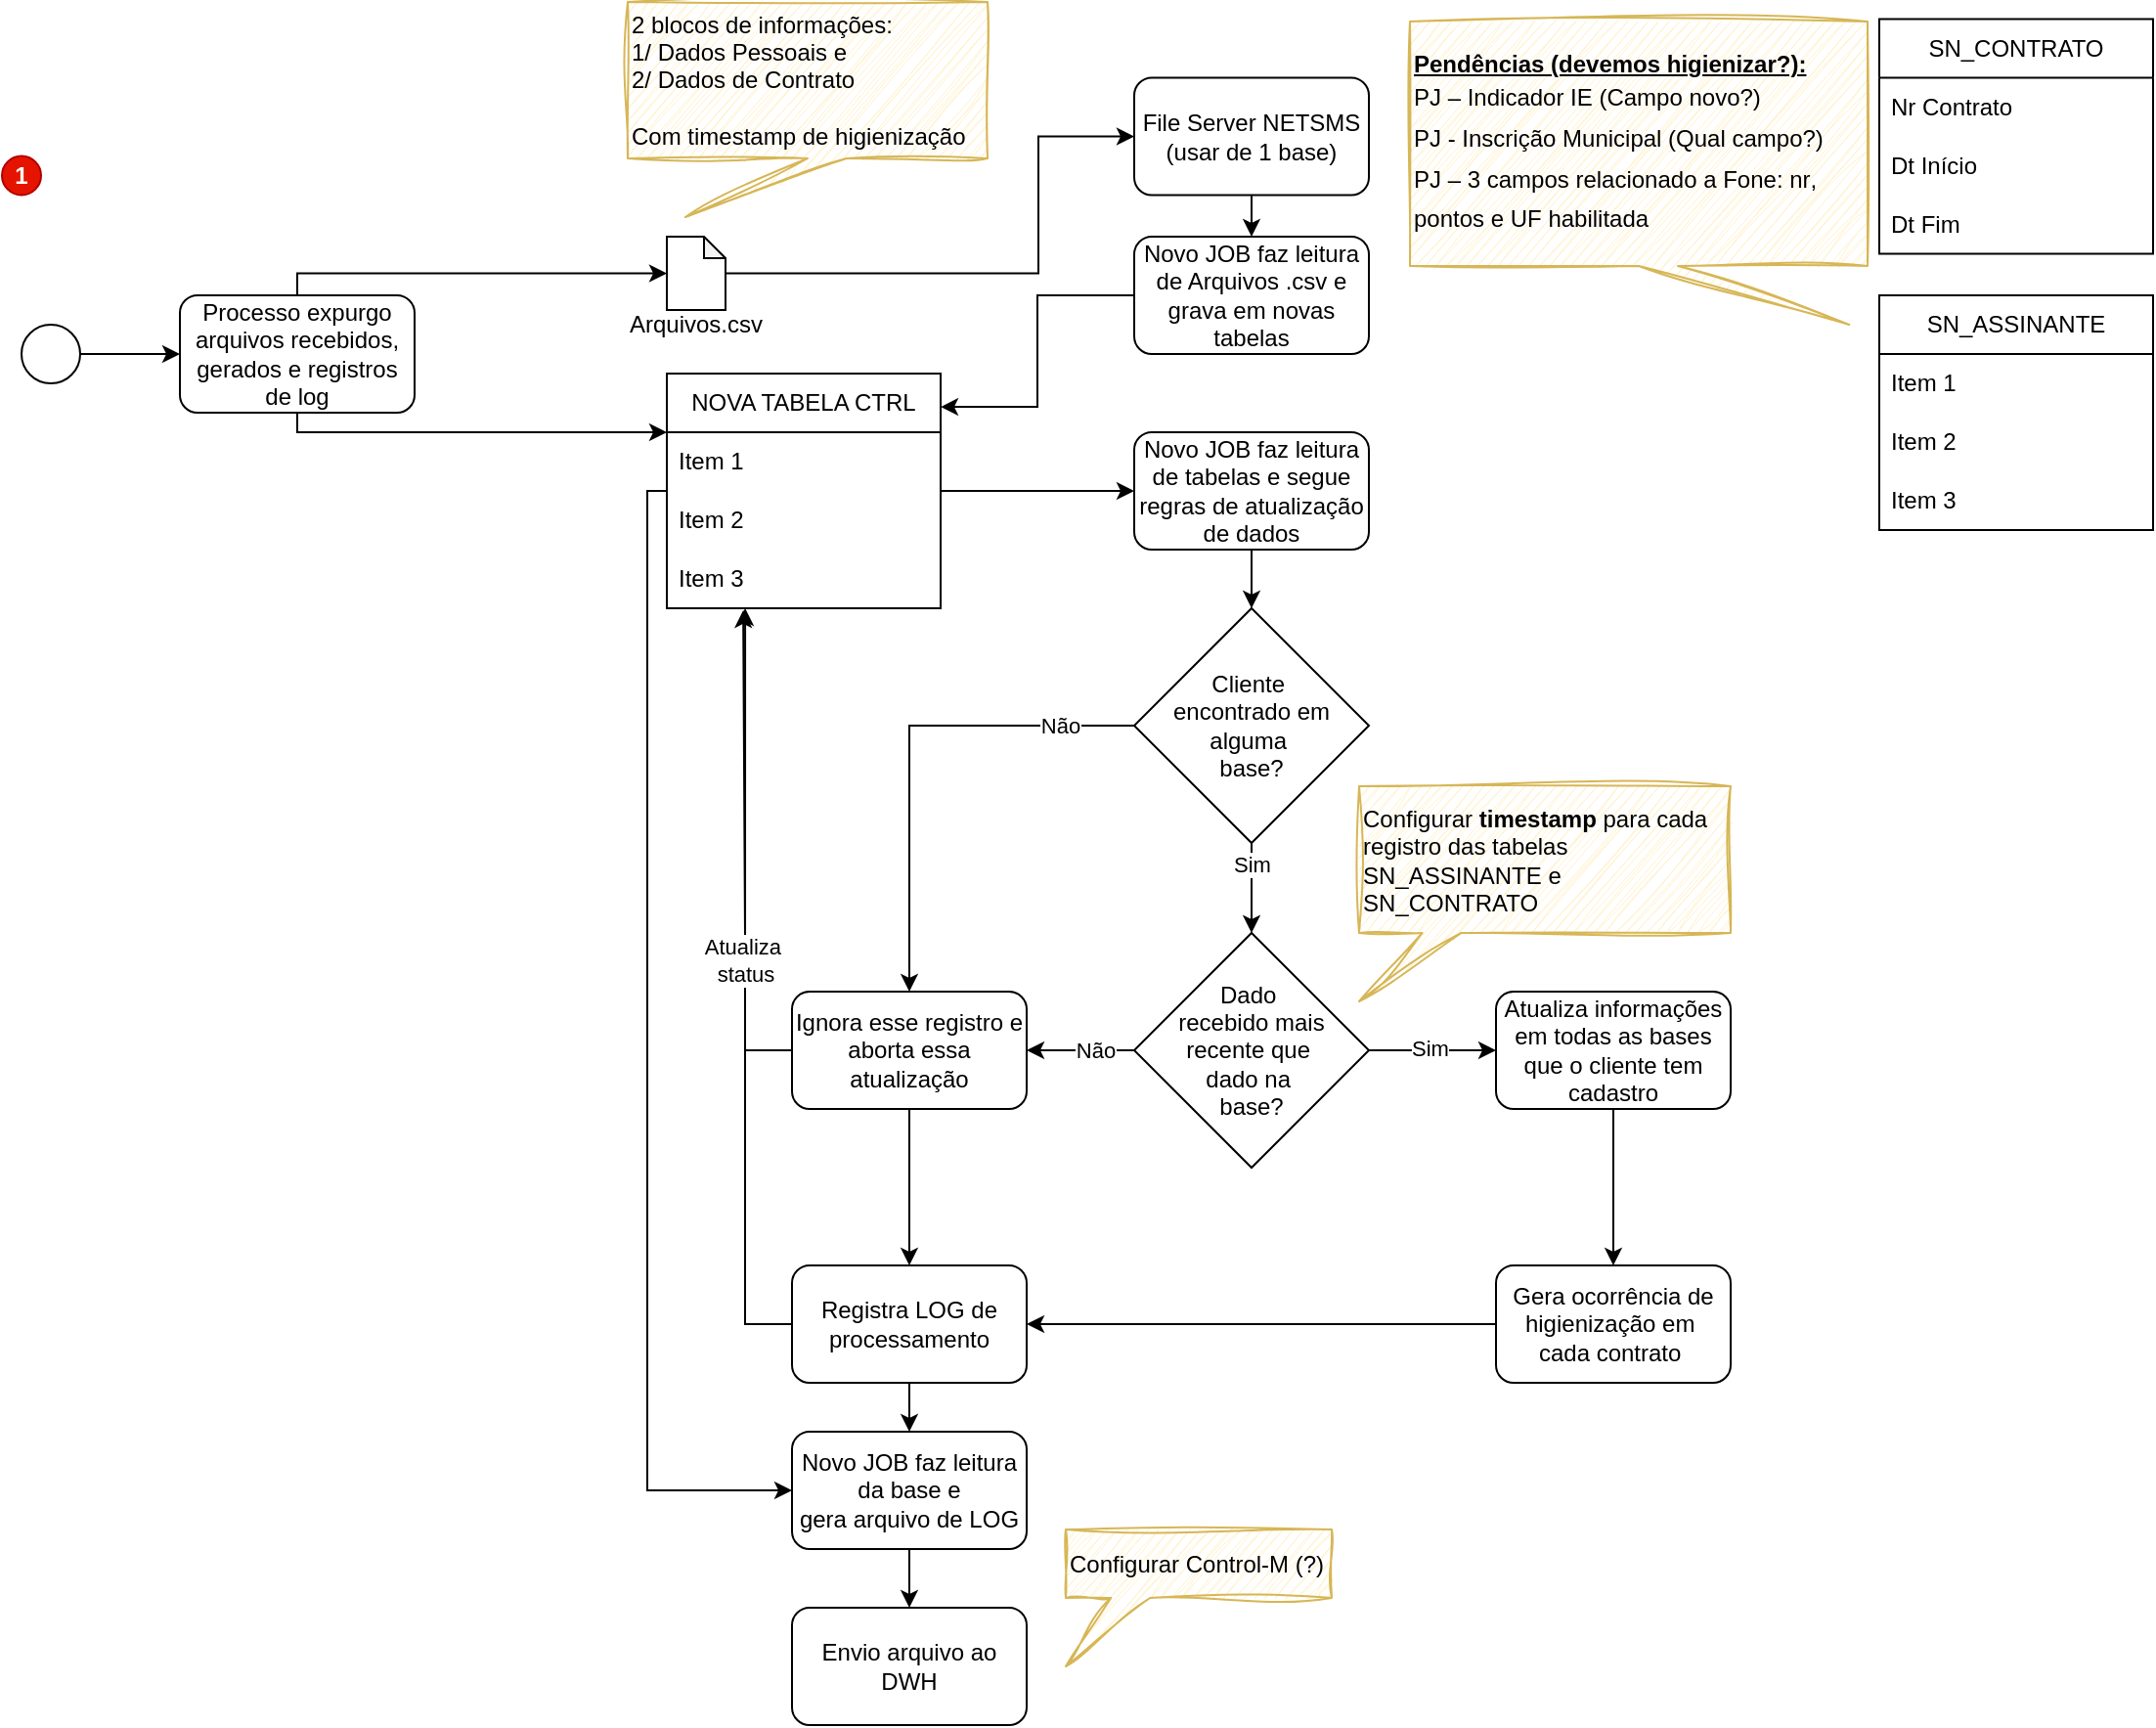 <mxfile version="27.1.0">
  <diagram name="Página-1" id="6yozvtKGy3pQHy2bCVgM">
    <mxGraphModel dx="1773" dy="1732" grid="1" gridSize="10" guides="1" tooltips="1" connect="1" arrows="1" fold="1" page="1" pageScale="1" pageWidth="827" pageHeight="1169" math="0" shadow="0">
      <root>
        <mxCell id="0" />
        <mxCell id="1" parent="0" />
        <mxCell id="-Sn7pAnPdggRUPFbjs_K-75" style="edgeStyle=orthogonalEdgeStyle;rounded=0;orthogonalLoop=1;jettySize=auto;html=1;entryX=0.279;entryY=1.033;entryDx=0;entryDy=0;entryPerimeter=0;" edge="1" parent="1" source="-Sn7pAnPdggRUPFbjs_K-30" target="-Sn7pAnPdggRUPFbjs_K-66">
          <mxGeometry relative="1" as="geometry">
            <mxPoint x="69" y="-840" as="targetPoint" />
            <Array as="points">
              <mxPoint x="70" y="-484" />
              <mxPoint x="70" y="-682" />
            </Array>
          </mxGeometry>
        </mxCell>
        <mxCell id="-Sn7pAnPdggRUPFbjs_K-73" style="edgeStyle=orthogonalEdgeStyle;rounded=0;orthogonalLoop=1;jettySize=auto;html=1;entryX=0.286;entryY=1;entryDx=0;entryDy=0;entryPerimeter=0;" edge="1" parent="1" source="-Sn7pAnPdggRUPFbjs_K-27" target="-Sn7pAnPdggRUPFbjs_K-66">
          <mxGeometry relative="1" as="geometry">
            <mxPoint x="120" y="-810" as="targetPoint" />
            <Array as="points">
              <mxPoint x="70" y="-624" />
            </Array>
          </mxGeometry>
        </mxCell>
        <mxCell id="-Sn7pAnPdggRUPFbjs_K-74" value="Atualiza&amp;nbsp;&lt;div&gt;status&lt;/div&gt;" style="edgeLabel;html=1;align=center;verticalAlign=middle;resizable=0;points=[];" vertex="1" connectable="0" parent="-Sn7pAnPdggRUPFbjs_K-73">
          <mxGeometry x="-0.016" y="-1" relative="1" as="geometry">
            <mxPoint x="-1" y="53" as="offset" />
          </mxGeometry>
        </mxCell>
        <mxCell id="-Sn7pAnPdggRUPFbjs_K-1" value="Novo JOB faz leitura de Arquivos .csv e grava em novas tabelas" style="rounded=1;whiteSpace=wrap;html=1;" vertex="1" parent="1">
          <mxGeometry x="269" y="-1040" width="120" height="60" as="geometry" />
        </mxCell>
        <mxCell id="-Sn7pAnPdggRUPFbjs_K-12" style="edgeStyle=orthogonalEdgeStyle;rounded=0;orthogonalLoop=1;jettySize=auto;html=1;entryX=0.5;entryY=0;entryDx=0;entryDy=0;" edge="1" parent="1" source="-Sn7pAnPdggRUPFbjs_K-3" target="-Sn7pAnPdggRUPFbjs_K-1">
          <mxGeometry relative="1" as="geometry" />
        </mxCell>
        <mxCell id="-Sn7pAnPdggRUPFbjs_K-3" value="File Server NETSMS (usar de 1 base)" style="rounded=1;whiteSpace=wrap;html=1;" vertex="1" parent="1">
          <mxGeometry x="269" y="-1121.25" width="120" height="60" as="geometry" />
        </mxCell>
        <mxCell id="-Sn7pAnPdggRUPFbjs_K-5" style="edgeStyle=orthogonalEdgeStyle;rounded=0;orthogonalLoop=1;jettySize=auto;html=1;entryX=0;entryY=0.5;entryDx=0;entryDy=0;" edge="1" parent="1" source="-Sn7pAnPdggRUPFbjs_K-4" target="-Sn7pAnPdggRUPFbjs_K-3">
          <mxGeometry relative="1" as="geometry">
            <Array as="points">
              <mxPoint x="220" y="-1021" />
              <mxPoint x="220" y="-1091" />
            </Array>
          </mxGeometry>
        </mxCell>
        <mxCell id="-Sn7pAnPdggRUPFbjs_K-4" value="" style="shape=note;whiteSpace=wrap;html=1;backgroundOutline=1;darkOpacity=0.05;size=11;" vertex="1" parent="1">
          <mxGeometry x="30" y="-1040" width="30" height="37.5" as="geometry" />
        </mxCell>
        <mxCell id="-Sn7pAnPdggRUPFbjs_K-6" value="Arquivos.csv" style="text;html=1;align=center;verticalAlign=middle;whiteSpace=wrap;rounded=0;" vertex="1" parent="1">
          <mxGeometry x="15" y="-1010" width="60" height="30" as="geometry" />
        </mxCell>
        <mxCell id="-Sn7pAnPdggRUPFbjs_K-40" style="edgeStyle=orthogonalEdgeStyle;rounded=0;orthogonalLoop=1;jettySize=auto;html=1;entryX=0.5;entryY=0;entryDx=0;entryDy=0;" edge="1" parent="1" source="-Sn7pAnPdggRUPFbjs_K-7" target="-Sn7pAnPdggRUPFbjs_K-22">
          <mxGeometry relative="1" as="geometry" />
        </mxCell>
        <mxCell id="-Sn7pAnPdggRUPFbjs_K-7" value="Atualiza informações em todas as bases que o cliente tem cadastro" style="whiteSpace=wrap;html=1;rounded=1;" vertex="1" parent="1">
          <mxGeometry x="454" y="-654" width="120" height="60" as="geometry" />
        </mxCell>
        <mxCell id="-Sn7pAnPdggRUPFbjs_K-41" style="edgeStyle=orthogonalEdgeStyle;rounded=0;orthogonalLoop=1;jettySize=auto;html=1;entryX=1;entryY=0.5;entryDx=0;entryDy=0;" edge="1" parent="1" source="-Sn7pAnPdggRUPFbjs_K-22" target="-Sn7pAnPdggRUPFbjs_K-30">
          <mxGeometry relative="1" as="geometry" />
        </mxCell>
        <mxCell id="-Sn7pAnPdggRUPFbjs_K-22" value="Gera ocorrência de higienização em&amp;nbsp;&lt;div&gt;cada contrato&amp;nbsp;&lt;/div&gt;" style="whiteSpace=wrap;html=1;rounded=1;" vertex="1" parent="1">
          <mxGeometry x="454" y="-514" width="120" height="60" as="geometry" />
        </mxCell>
        <mxCell id="-Sn7pAnPdggRUPFbjs_K-28" style="edgeStyle=orthogonalEdgeStyle;rounded=0;orthogonalLoop=1;jettySize=auto;html=1;entryX=1;entryY=0.5;entryDx=0;entryDy=0;" edge="1" parent="1" source="-Sn7pAnPdggRUPFbjs_K-25" target="-Sn7pAnPdggRUPFbjs_K-27">
          <mxGeometry relative="1" as="geometry" />
        </mxCell>
        <mxCell id="-Sn7pAnPdggRUPFbjs_K-29" value="Não" style="edgeLabel;html=1;align=center;verticalAlign=middle;resizable=0;points=[];" vertex="1" connectable="0" parent="-Sn7pAnPdggRUPFbjs_K-28">
          <mxGeometry x="0.093" y="-2" relative="1" as="geometry">
            <mxPoint x="10" y="2" as="offset" />
          </mxGeometry>
        </mxCell>
        <mxCell id="-Sn7pAnPdggRUPFbjs_K-38" style="edgeStyle=orthogonalEdgeStyle;rounded=0;orthogonalLoop=1;jettySize=auto;html=1;entryX=0;entryY=0.5;entryDx=0;entryDy=0;" edge="1" parent="1" source="-Sn7pAnPdggRUPFbjs_K-25" target="-Sn7pAnPdggRUPFbjs_K-7">
          <mxGeometry relative="1" as="geometry" />
        </mxCell>
        <mxCell id="-Sn7pAnPdggRUPFbjs_K-39" value="Sim" style="edgeLabel;html=1;align=center;verticalAlign=middle;resizable=0;points=[];" vertex="1" connectable="0" parent="-Sn7pAnPdggRUPFbjs_K-38">
          <mxGeometry x="-0.065" y="1" relative="1" as="geometry">
            <mxPoint as="offset" />
          </mxGeometry>
        </mxCell>
        <mxCell id="-Sn7pAnPdggRUPFbjs_K-25" value="Dado&amp;nbsp;&lt;div&gt;recebido mais recente que&amp;nbsp;&lt;/div&gt;&lt;div&gt;dado na&amp;nbsp;&lt;/div&gt;&lt;div&gt;base?&lt;/div&gt;" style="rhombus;whiteSpace=wrap;html=1;" vertex="1" parent="1">
          <mxGeometry x="269" y="-684" width="120" height="120" as="geometry" />
        </mxCell>
        <mxCell id="-Sn7pAnPdggRUPFbjs_K-31" value="" style="edgeStyle=orthogonalEdgeStyle;rounded=0;orthogonalLoop=1;jettySize=auto;html=1;" edge="1" parent="1" source="-Sn7pAnPdggRUPFbjs_K-27" target="-Sn7pAnPdggRUPFbjs_K-30">
          <mxGeometry relative="1" as="geometry" />
        </mxCell>
        <mxCell id="-Sn7pAnPdggRUPFbjs_K-27" value="Ignora esse registro e aborta essa atualização" style="rounded=1;whiteSpace=wrap;html=1;" vertex="1" parent="1">
          <mxGeometry x="94" y="-654" width="120" height="60" as="geometry" />
        </mxCell>
        <mxCell id="-Sn7pAnPdggRUPFbjs_K-43" value="" style="edgeStyle=orthogonalEdgeStyle;rounded=0;orthogonalLoop=1;jettySize=auto;html=1;" edge="1" parent="1" source="-Sn7pAnPdggRUPFbjs_K-30" target="-Sn7pAnPdggRUPFbjs_K-42">
          <mxGeometry relative="1" as="geometry" />
        </mxCell>
        <mxCell id="-Sn7pAnPdggRUPFbjs_K-30" value="Registra LOG de processamento" style="whiteSpace=wrap;html=1;rounded=1;" vertex="1" parent="1">
          <mxGeometry x="94" y="-514" width="120" height="60" as="geometry" />
        </mxCell>
        <mxCell id="-Sn7pAnPdggRUPFbjs_K-34" style="edgeStyle=orthogonalEdgeStyle;rounded=0;orthogonalLoop=1;jettySize=auto;html=1;entryX=0.5;entryY=0;entryDx=0;entryDy=0;" edge="1" parent="1" source="-Sn7pAnPdggRUPFbjs_K-32" target="-Sn7pAnPdggRUPFbjs_K-27">
          <mxGeometry relative="1" as="geometry" />
        </mxCell>
        <mxCell id="-Sn7pAnPdggRUPFbjs_K-35" value="Não" style="edgeLabel;html=1;align=center;verticalAlign=middle;resizable=0;points=[];" vertex="1" connectable="0" parent="-Sn7pAnPdggRUPFbjs_K-34">
          <mxGeometry x="-0.362" y="-2" relative="1" as="geometry">
            <mxPoint x="42" y="2" as="offset" />
          </mxGeometry>
        </mxCell>
        <mxCell id="-Sn7pAnPdggRUPFbjs_K-36" style="edgeStyle=orthogonalEdgeStyle;rounded=0;orthogonalLoop=1;jettySize=auto;html=1;entryX=0.5;entryY=0;entryDx=0;entryDy=0;" edge="1" parent="1" source="-Sn7pAnPdggRUPFbjs_K-32" target="-Sn7pAnPdggRUPFbjs_K-25">
          <mxGeometry relative="1" as="geometry" />
        </mxCell>
        <mxCell id="-Sn7pAnPdggRUPFbjs_K-37" value="Sim" style="edgeLabel;html=1;align=center;verticalAlign=middle;resizable=0;points=[];" vertex="1" connectable="0" parent="-Sn7pAnPdggRUPFbjs_K-36">
          <mxGeometry x="-0.52" relative="1" as="geometry">
            <mxPoint as="offset" />
          </mxGeometry>
        </mxCell>
        <mxCell id="-Sn7pAnPdggRUPFbjs_K-32" value="&lt;div&gt;Cliente&amp;nbsp;&lt;/div&gt;&lt;div&gt;encontrado em alguma&amp;nbsp;&lt;/div&gt;&lt;div&gt;base?&lt;/div&gt;" style="rhombus;whiteSpace=wrap;html=1;" vertex="1" parent="1">
          <mxGeometry x="269" y="-850" width="120" height="120" as="geometry" />
        </mxCell>
        <mxCell id="-Sn7pAnPdggRUPFbjs_K-45" value="" style="edgeStyle=orthogonalEdgeStyle;rounded=0;orthogonalLoop=1;jettySize=auto;html=1;" edge="1" parent="1" source="-Sn7pAnPdggRUPFbjs_K-42" target="-Sn7pAnPdggRUPFbjs_K-44">
          <mxGeometry relative="1" as="geometry" />
        </mxCell>
        <mxCell id="-Sn7pAnPdggRUPFbjs_K-42" value="Novo JOB faz leitura da base e gera&amp;nbsp;&lt;span style=&quot;background-color: transparent; color: light-dark(rgb(0, 0, 0), rgb(255, 255, 255));&quot;&gt;arquivo de LOG&lt;/span&gt;" style="whiteSpace=wrap;html=1;rounded=1;" vertex="1" parent="1">
          <mxGeometry x="94" y="-429" width="120" height="60" as="geometry" />
        </mxCell>
        <mxCell id="-Sn7pAnPdggRUPFbjs_K-44" value="Envio arquivo ao DWH" style="whiteSpace=wrap;html=1;rounded=1;" vertex="1" parent="1">
          <mxGeometry x="94" y="-339" width="120" height="60" as="geometry" />
        </mxCell>
        <mxCell id="-Sn7pAnPdggRUPFbjs_K-46" value="SN_ASSINANTE" style="swimlane;fontStyle=0;childLayout=stackLayout;horizontal=1;startSize=30;horizontalStack=0;resizeParent=1;resizeParentMax=0;resizeLast=0;collapsible=1;marginBottom=0;whiteSpace=wrap;html=1;" vertex="1" parent="1">
          <mxGeometry x="650" y="-1010" width="140" height="120" as="geometry" />
        </mxCell>
        <mxCell id="-Sn7pAnPdggRUPFbjs_K-47" value="Item 1" style="text;strokeColor=none;fillColor=none;align=left;verticalAlign=middle;spacingLeft=4;spacingRight=4;overflow=hidden;points=[[0,0.5],[1,0.5]];portConstraint=eastwest;rotatable=0;whiteSpace=wrap;html=1;" vertex="1" parent="-Sn7pAnPdggRUPFbjs_K-46">
          <mxGeometry y="30" width="140" height="30" as="geometry" />
        </mxCell>
        <mxCell id="-Sn7pAnPdggRUPFbjs_K-48" value="Item 2" style="text;strokeColor=none;fillColor=none;align=left;verticalAlign=middle;spacingLeft=4;spacingRight=4;overflow=hidden;points=[[0,0.5],[1,0.5]];portConstraint=eastwest;rotatable=0;whiteSpace=wrap;html=1;" vertex="1" parent="-Sn7pAnPdggRUPFbjs_K-46">
          <mxGeometry y="60" width="140" height="30" as="geometry" />
        </mxCell>
        <mxCell id="-Sn7pAnPdggRUPFbjs_K-49" value="Item 3" style="text;strokeColor=none;fillColor=none;align=left;verticalAlign=middle;spacingLeft=4;spacingRight=4;overflow=hidden;points=[[0,0.5],[1,0.5]];portConstraint=eastwest;rotatable=0;whiteSpace=wrap;html=1;" vertex="1" parent="-Sn7pAnPdggRUPFbjs_K-46">
          <mxGeometry y="90" width="140" height="30" as="geometry" />
        </mxCell>
        <mxCell id="-Sn7pAnPdggRUPFbjs_K-50" value="SN_CONTRATO" style="swimlane;fontStyle=0;childLayout=stackLayout;horizontal=1;startSize=30;horizontalStack=0;resizeParent=1;resizeParentMax=0;resizeLast=0;collapsible=1;marginBottom=0;whiteSpace=wrap;html=1;" vertex="1" parent="1">
          <mxGeometry x="650" y="-1151.25" width="140" height="120" as="geometry" />
        </mxCell>
        <mxCell id="-Sn7pAnPdggRUPFbjs_K-51" value="Nr Contrato" style="text;strokeColor=none;fillColor=none;align=left;verticalAlign=middle;spacingLeft=4;spacingRight=4;overflow=hidden;points=[[0,0.5],[1,0.5]];portConstraint=eastwest;rotatable=0;whiteSpace=wrap;html=1;" vertex="1" parent="-Sn7pAnPdggRUPFbjs_K-50">
          <mxGeometry y="30" width="140" height="30" as="geometry" />
        </mxCell>
        <mxCell id="-Sn7pAnPdggRUPFbjs_K-52" value="Dt Início" style="text;strokeColor=none;fillColor=none;align=left;verticalAlign=middle;spacingLeft=4;spacingRight=4;overflow=hidden;points=[[0,0.5],[1,0.5]];portConstraint=eastwest;rotatable=0;whiteSpace=wrap;html=1;" vertex="1" parent="-Sn7pAnPdggRUPFbjs_K-50">
          <mxGeometry y="60" width="140" height="30" as="geometry" />
        </mxCell>
        <mxCell id="-Sn7pAnPdggRUPFbjs_K-53" value="Dt Fim" style="text;strokeColor=none;fillColor=none;align=left;verticalAlign=middle;spacingLeft=4;spacingRight=4;overflow=hidden;points=[[0,0.5],[1,0.5]];portConstraint=eastwest;rotatable=0;whiteSpace=wrap;html=1;" vertex="1" parent="-Sn7pAnPdggRUPFbjs_K-50">
          <mxGeometry y="90" width="140" height="30" as="geometry" />
        </mxCell>
        <mxCell id="-Sn7pAnPdggRUPFbjs_K-54" value="Configurar &lt;b&gt;timestamp &lt;/b&gt;para cada registro das tabelas SN_ASSINANTE e SN_CONTRATO" style="shape=callout;whiteSpace=wrap;html=1;perimeter=calloutPerimeter;size=35;position=0.17;position2=0;base=20;fillColor=#fff2cc;strokeColor=#d6b656;sketch=1;curveFitting=1;jiggle=2;align=left;" vertex="1" parent="1">
          <mxGeometry x="384" y="-759" width="190" height="110" as="geometry" />
        </mxCell>
        <mxCell id="-Sn7pAnPdggRUPFbjs_K-57" value="2 blocos de informações:&amp;nbsp;&lt;div&gt;1/ Dados Pessoais e&amp;nbsp;&lt;/div&gt;&lt;div&gt;2/ Dados de Contrato&lt;/div&gt;&lt;div&gt;&lt;br&gt;&lt;/div&gt;&lt;div&gt;Com timestamp de higienização&lt;/div&gt;" style="shape=callout;whiteSpace=wrap;html=1;perimeter=calloutPerimeter;position2=0.16;sketch=1;curveFitting=1;jiggle=2;fillColor=#fff2cc;strokeColor=#d6b656;align=left;" vertex="1" parent="1">
          <mxGeometry x="10" y="-1160" width="184" height="110" as="geometry" />
        </mxCell>
        <mxCell id="-Sn7pAnPdggRUPFbjs_K-58" value="Configurar Control-M (?)" style="shape=callout;whiteSpace=wrap;html=1;perimeter=calloutPerimeter;size=35;position=0.17;position2=0;base=20;fillColor=#fff2cc;strokeColor=#d6b656;sketch=1;curveFitting=1;jiggle=2;align=left;" vertex="1" parent="1">
          <mxGeometry x="234" y="-379" width="136" height="70" as="geometry" />
        </mxCell>
        <mxCell id="-Sn7pAnPdggRUPFbjs_K-59" value="&lt;font&gt;&lt;b&gt;&lt;u&gt;Pendências (devemos higienizar?):&lt;/u&gt;&lt;/b&gt;&lt;/font&gt;&lt;div&gt;&lt;span style=&quot;accent-color: auto; place-content: normal; place-items: normal; place-self: auto; alignment-baseline: auto; anchor-name: none; anchor-scope: none; animation: 0s ease 0s 1 normal none running none; animation-composition: replace; app-region: none; appearance: none; aspect-ratio: auto; backdrop-filter: none; backface-visibility: visible; background: none 0% 0% / auto repeat scroll padding-box border-box rgba(0, 0, 0, 0); background-blend-mode: normal; baseline-shift: 0px; baseline-source: auto; border-image: none 100% / 1 / 0 stretch; border-color: rgb(0, 0, 0); border-collapse: separate; border-end-end-radius: 0px; border-end-start-radius: 0px; border-width: 0px; border-style: none; border-spacing: 0px; border-start-end-radius: 0px; border-start-start-radius: 0px; border-radius: 0px; inset: auto; box-decoration-break: slice; box-shadow: none; box-sizing: content-box; break-after: auto; break-before: auto; break-inside: auto; buffered-rendering: auto; caption-side: top; caret-color: rgb(0, 0, 0); clear: none; clip: auto; clip-path: none; clip-rule: nonzero; color-interpolation: srgb; color-interpolation-filters: linearrgb; color-rendering: auto; color-scheme: normal; columns: auto; column-fill: balance; gap: normal; column-rule: 0px rgb(0, 0, 0); column-span: none; contain: none; contain-intrinsic-block-size: none; contain-intrinsic-size: none; contain-intrinsic-inline-size: none; container: none; content: normal; content-visibility: visible; counter-increment: none; counter-reset: none; counter-set: none; cursor: text; cx: 0px; cy: 0px; d: none; direction: ltr; display: inline; dominant-baseline: auto; dynamic-range-limit: no-limit; empty-cells: show; field-sizing: fixed; fill: rgb(0, 0, 0); fill-opacity: 1; fill-rule: nonzero; filter: none; flex: 0 1 auto; flex-flow: row; float: none; flood-color: rgb(0, 0, 0); flood-opacity: 1; font-feature-settings: normal; font-kerning: none; font-optical-sizing: auto; font-palette: normal; font-size-adjust: none; font-stretch: 100%; font-synthesis: weight style small-caps; font-variant-ligatures: none; font-variant-numeric: normal; font-variant-east-asian: normal; font-variant-alternates: normal; font-variant-position: normal; font-variant-emoji: normal; font-variation-settings: normal; forced-color-adjust: auto; grid-area: auto; grid: none; height: auto; hyphenate-character: auto; hyphenate-limit-chars: auto; hyphens: manual; image-orientation: from-image; image-rendering: auto; initial-letter: normal; inline-size: auto; inset-block: auto; inset-inline: auto; interactivity: auto; interpolate-size: numeric-only; isolation: auto; lighting-color: rgb(255, 255, 255); line-height: 20.7px; list-style: outside none disc; margin: 0px; marker: none; mask: none; mask-type: luminance; math-depth: 0; math-shift: normal; math-style: normal; max-height: none; max-width: none; min-height: 0px; min-width: 0px; mix-blend-mode: normal; object-fit: fill; object-position: 50% 50%; object-view-box: none; offset: normal; opacity: 1; order: 0; outline: rgb(0, 0, 0) none 0px; outline-offset: 0px; overflow-anchor: auto; overflow-block: visible; overflow-clip-margin: 0px; overflow-inline: visible; overflow-wrap: break-word; overflow: visible; overlay: none; overscroll-behavior-block: auto; overscroll-behavior-inline: auto; overscroll-behavior: auto; padding: 0px; page: auto; paint-order: normal; perspective: none; perspective-origin: 0px 0px; pointer-events: none; position: static; position-anchor: auto; position-area: none; position-try: none; position-visibility: always; print-color-adjust: economy; quotes: auto; r: 0px; resize: none; rotate: none; ruby-align: space-around; ruby-position: over; rx: auto; ry: auto; scale: none; scroll-behavior: auto; scroll-initial-target: none; scroll-margin-block: 0px; scroll-margin: 0px; scroll-margin-inline: 0px; scroll-marker-group: none; scroll-padding-block: auto; scroll-padding: auto; scroll-padding-inline: auto; scroll-snap-align: none; scroll-snap-stop: normal; scroll-snap-type: none; scroll-timeline: none; scrollbar-color: auto; scrollbar-gutter: auto; scrollbar-width: auto; shape-image-threshold: 0; shape-margin: 0px; shape-outside: none; shape-rendering: auto; speak: normal; stop-color: rgb(0, 0, 0); stop-opacity: 1; stroke: none; stroke-dasharray: none; stroke-dashoffset: 0px; stroke-linecap: butt; stroke-linejoin: miter; stroke-miterlimit: 4; stroke-opacity: 1; stroke-width: 1px; tab-size: 8; table-layout: auto; text-align-last: auto; text-anchor: start; text-box: normal; text-combine-upright: none; text-decoration-style: solid; text-decoration-color: rgb(0, 0, 0); text-decoration-skip-ink: auto; text-emphasis: none rgb(0, 0, 0); text-emphasis-position: over; text-orientation: mixed; text-overflow: clip; text-rendering: auto; text-shadow: none; text-size-adjust: auto; text-spacing-trim: normal; text-underline-offset: auto; text-underline-position: auto; text-wrap-style: initial; timeline-scope: none; touch-action: auto; transform: none; transform-box: view-box; transform-origin: 0px 0px; transform-style: flat; transition: all; translate: none; unicode-bidi: normal; user-select: text; vector-effect: none; vertical-align: baseline; view-timeline: none; view-transition-class: none; view-transition-name: none; visibility: visible; border-block-end: 0px none rgb(0, 0, 0); border-block-start: 0px none rgb(0, 0, 0); border-inline-end: 0px none rgb(0, 0, 0); -webkit-border-image: none; border-inline-start: 0px none rgb(0, 0, 0); -webkit-box-align: stretch; -webkit-box-decoration-break: slice; -webkit-box-direction: normal; -webkit-box-flex: 0; -webkit-box-ordinal-group: 1; -webkit-box-orient: horizontal; -webkit-box-pack: start; -webkit-font-smoothing: auto; -webkit-line-break: after-white-space; -webkit-line-clamp: none; -webkit-locale: &amp;quot;pt-BR&amp;quot;; block-size: auto; margin-block: 0px; margin-inline: 0px; -webkit-mask-box-image-source: none; -webkit-mask-box-image-slice: 0 fill; -webkit-mask-box-image-width: auto; -webkit-mask-box-image-outset: 0; -webkit-mask-box-image-repeat: stretch; max-block-size: none; max-inline-size: none; min-block-size: 0px; min-inline-size: 0px; padding-block: 0px; padding-inline: 0px; -webkit-rtl-ordering: logical; -webkit-ruby-position: before; -webkit-tap-highlight-color: rgba(0, 0, 0, 0); -webkit-text-combine: none; -webkit-text-fill-color: rgb(0, 0, 0); -webkit-text-orientation: vertical-right; -webkit-text-security: none; -webkit-text-stroke-color: rgb(0, 0, 0); -webkit-user-drag: none; -webkit-user-modify: read-write; -webkit-writing-mode: horizontal-tb; width: auto; will-change: auto; word-break: normal; writing-mode: horizontal-tb; x: 0px; y: 0px; z-index: auto; zoom: 1;&quot; lang=&quot;PT-BR&quot; class=&quot;TextRun  BCX0 SCXO129322600&quot; data-contrast=&quot;auto&quot;&gt;&lt;span style=&quot;background-color: inherit;&quot; class=&quot;NormalTextRun  BCX0 SCXO129322600&quot;&gt;&lt;font&gt;PJ – Indicador IE (Campo novo?)&amp;nbsp;&lt;/font&gt;&lt;/span&gt;&lt;/span&gt;&lt;/div&gt;&lt;div&gt;&lt;span style=&quot;accent-color: auto; place-content: normal; place-items: normal; place-self: auto; alignment-baseline: auto; anchor-name: none; anchor-scope: none; animation: 0s ease 0s 1 normal none running none; animation-composition: replace; app-region: none; appearance: none; aspect-ratio: auto; backdrop-filter: none; backface-visibility: visible; background: none 0% 0% / auto repeat scroll padding-box border-box rgba(0, 0, 0, 0); background-blend-mode: normal; baseline-shift: 0px; baseline-source: auto; border-image: none 100% / 1 / 0 stretch; border-color: rgb(0, 0, 0); border-collapse: separate; border-end-end-radius: 0px; border-end-start-radius: 0px; border-width: 0px; border-style: none; border-spacing: 0px; border-start-end-radius: 0px; border-start-start-radius: 0px; border-radius: 0px; inset: auto; box-decoration-break: slice; box-shadow: none; box-sizing: content-box; break-after: auto; break-before: auto; break-inside: auto; buffered-rendering: auto; caption-side: top; caret-color: rgb(0, 0, 0); clear: none; clip: auto; clip-path: none; clip-rule: nonzero; color-interpolation: srgb; color-interpolation-filters: linearrgb; color-rendering: auto; color-scheme: normal; columns: auto; column-fill: balance; gap: normal; column-rule: 0px rgb(0, 0, 0); column-span: none; contain: none; contain-intrinsic-block-size: none; contain-intrinsic-size: none; contain-intrinsic-inline-size: none; container: none; content: normal; content-visibility: visible; counter-increment: none; counter-reset: none; counter-set: none; cursor: text; cx: 0px; cy: 0px; d: none; direction: ltr; display: inline; dominant-baseline: auto; dynamic-range-limit: no-limit; empty-cells: show; field-sizing: fixed; fill: rgb(0, 0, 0); fill-opacity: 1; fill-rule: nonzero; filter: none; flex: 0 1 auto; flex-flow: row; float: none; flood-color: rgb(0, 0, 0); flood-opacity: 1; font-feature-settings: normal; font-kerning: none; font-optical-sizing: auto; font-palette: normal; font-size-adjust: none; font-stretch: 100%; font-synthesis: weight style small-caps; font-variant-ligatures: none; font-variant-numeric: normal; font-variant-east-asian: normal; font-variant-alternates: normal; font-variant-position: normal; font-variant-emoji: normal; font-variation-settings: normal; forced-color-adjust: auto; grid-area: auto; grid: none; height: auto; hyphenate-character: auto; hyphenate-limit-chars: auto; hyphens: manual; image-orientation: from-image; image-rendering: auto; initial-letter: normal; inline-size: auto; inset-block: auto; inset-inline: auto; interactivity: auto; interpolate-size: numeric-only; isolation: auto; lighting-color: rgb(255, 255, 255); line-height: 20.7px; list-style: outside none disc; margin: 0px; marker: none; mask: none; mask-type: luminance; math-depth: 0; math-shift: normal; math-style: normal; max-height: none; max-width: none; min-height: 0px; min-width: 0px; mix-blend-mode: normal; object-fit: fill; object-position: 50% 50%; object-view-box: none; offset: normal; opacity: 1; order: 0; outline: rgb(0, 0, 0) none 0px; outline-offset: 0px; overflow-anchor: auto; overflow-block: visible; overflow-clip-margin: 0px; overflow-inline: visible; overflow-wrap: break-word; overflow: visible; overlay: none; overscroll-behavior-block: auto; overscroll-behavior-inline: auto; overscroll-behavior: auto; padding: 0px; page: auto; paint-order: normal; perspective: none; perspective-origin: 0px 0px; pointer-events: none; position: static; position-anchor: auto; position-area: none; position-try: none; position-visibility: always; print-color-adjust: economy; quotes: auto; r: 0px; resize: none; rotate: none; ruby-align: space-around; ruby-position: over; rx: auto; ry: auto; scale: none; scroll-behavior: auto; scroll-initial-target: none; scroll-margin-block: 0px; scroll-margin: 0px; scroll-margin-inline: 0px; scroll-marker-group: none; scroll-padding-block: auto; scroll-padding: auto; scroll-padding-inline: auto; scroll-snap-align: none; scroll-snap-stop: normal; scroll-snap-type: none; scroll-timeline: none; scrollbar-color: auto; scrollbar-gutter: auto; scrollbar-width: auto; shape-image-threshold: 0; shape-margin: 0px; shape-outside: none; shape-rendering: auto; speak: normal; stop-color: rgb(0, 0, 0); stop-opacity: 1; stroke: none; stroke-dasharray: none; stroke-dashoffset: 0px; stroke-linecap: butt; stroke-linejoin: miter; stroke-miterlimit: 4; stroke-opacity: 1; stroke-width: 1px; tab-size: 8; table-layout: auto; text-align-last: auto; text-anchor: start; text-box: normal; text-combine-upright: none; text-decoration-style: solid; text-decoration-color: rgb(0, 0, 0); text-decoration-skip-ink: auto; text-emphasis: none rgb(0, 0, 0); text-emphasis-position: over; text-orientation: mixed; text-overflow: clip; text-rendering: auto; text-shadow: none; text-size-adjust: auto; text-spacing-trim: normal; text-underline-offset: auto; text-underline-position: auto; text-wrap-style: initial; timeline-scope: none; touch-action: auto; transform: none; transform-box: view-box; transform-origin: 0px 0px; transform-style: flat; transition: all; translate: none; unicode-bidi: normal; user-select: text; vector-effect: none; vertical-align: baseline; view-timeline: none; view-transition-class: none; view-transition-name: none; visibility: visible; border-block-end: 0px none rgb(0, 0, 0); border-block-start: 0px none rgb(0, 0, 0); border-inline-end: 0px none rgb(0, 0, 0); -webkit-border-image: none; border-inline-start: 0px none rgb(0, 0, 0); -webkit-box-align: stretch; -webkit-box-decoration-break: slice; -webkit-box-direction: normal; -webkit-box-flex: 0; -webkit-box-ordinal-group: 1; -webkit-box-orient: horizontal; -webkit-box-pack: start; -webkit-font-smoothing: auto; -webkit-line-break: after-white-space; -webkit-line-clamp: none; -webkit-locale: &amp;quot;pt-BR&amp;quot;; block-size: auto; margin-block: 0px; margin-inline: 0px; -webkit-mask-box-image-source: none; -webkit-mask-box-image-slice: 0 fill; -webkit-mask-box-image-width: auto; -webkit-mask-box-image-outset: 0; -webkit-mask-box-image-repeat: stretch; max-block-size: none; max-inline-size: none; min-block-size: 0px; min-inline-size: 0px; padding-block: 0px; padding-inline: 0px; -webkit-rtl-ordering: logical; -webkit-ruby-position: before; -webkit-tap-highlight-color: rgba(0, 0, 0, 0); -webkit-text-combine: none; -webkit-text-fill-color: rgb(0, 0, 0); -webkit-text-orientation: vertical-right; -webkit-text-security: none; -webkit-text-stroke-color: rgb(0, 0, 0); -webkit-user-drag: none; -webkit-user-modify: read-write; -webkit-writing-mode: horizontal-tb; width: auto; will-change: auto; word-break: normal; writing-mode: horizontal-tb; x: 0px; y: 0px; z-index: auto; zoom: 1;&quot; lang=&quot;PT-BR&quot; class=&quot;TextRun  BCX0 SCXO129322600&quot; data-contrast=&quot;auto&quot;&gt;&lt;span style=&quot;background-color: inherit;&quot; class=&quot;NormalTextRun  BCX0 SCXO129322600&quot;&gt;&lt;font&gt;PJ - Inscrição Municipal (Qual campo?)&lt;/font&gt;&lt;/span&gt;&lt;/span&gt;&lt;/div&gt;&lt;div&gt;&lt;span style=&quot;accent-color: auto; place-content: normal; place-items: normal; place-self: auto; alignment-baseline: auto; anchor-name: none; anchor-scope: none; animation: 0s ease 0s 1 normal none running none; animation-composition: replace; app-region: none; appearance: none; aspect-ratio: auto; backdrop-filter: none; backface-visibility: visible; background: none 0% 0% / auto repeat scroll padding-box border-box rgba(0, 0, 0, 0); background-blend-mode: normal; baseline-shift: 0px; baseline-source: auto; border-image: none 100% / 1 / 0 stretch; border-color: rgb(0, 0, 0); border-collapse: separate; border-end-end-radius: 0px; border-end-start-radius: 0px; border-width: 0px; border-style: none; border-spacing: 0px; border-start-end-radius: 0px; border-start-start-radius: 0px; border-radius: 0px; inset: auto; box-decoration-break: slice; box-shadow: none; box-sizing: content-box; break-after: auto; break-before: auto; break-inside: auto; buffered-rendering: auto; caption-side: top; caret-color: rgb(0, 0, 0); clear: none; clip: auto; clip-path: none; clip-rule: nonzero; color-interpolation: srgb; color-interpolation-filters: linearrgb; color-rendering: auto; color-scheme: normal; columns: auto; column-fill: balance; gap: normal; column-rule: 0px rgb(0, 0, 0); column-span: none; contain: none; contain-intrinsic-block-size: none; contain-intrinsic-size: none; contain-intrinsic-inline-size: none; container: none; content: normal; content-visibility: visible; counter-increment: none; counter-reset: none; counter-set: none; cursor: text; cx: 0px; cy: 0px; d: none; direction: ltr; display: inline; dominant-baseline: auto; dynamic-range-limit: no-limit; empty-cells: show; field-sizing: fixed; fill: rgb(0, 0, 0); fill-opacity: 1; fill-rule: nonzero; filter: none; flex: 0 1 auto; flex-flow: row; float: none; flood-color: rgb(0, 0, 0); flood-opacity: 1; font-feature-settings: normal; font-kerning: none; font-optical-sizing: auto; font-palette: normal; font-size-adjust: none; font-stretch: 100%; font-synthesis: weight style small-caps; font-variant-ligatures: none; font-variant-numeric: normal; font-variant-east-asian: normal; font-variant-alternates: normal; font-variant-position: normal; font-variant-emoji: normal; font-variation-settings: normal; forced-color-adjust: auto; grid-area: auto; grid: none; height: auto; hyphenate-character: auto; hyphenate-limit-chars: auto; hyphens: manual; image-orientation: from-image; image-rendering: auto; initial-letter: normal; inline-size: auto; inset-block: auto; inset-inline: auto; interactivity: auto; interpolate-size: numeric-only; isolation: auto; lighting-color: rgb(255, 255, 255); line-height: 20.7px; list-style: outside none disc; margin: 0px; marker: none; mask: none; mask-type: luminance; math-depth: 0; math-shift: normal; math-style: normal; max-height: none; max-width: none; min-height: 0px; min-width: 0px; mix-blend-mode: normal; object-fit: fill; object-position: 50% 50%; object-view-box: none; offset: normal; opacity: 1; order: 0; outline: rgb(0, 0, 0) none 0px; outline-offset: 0px; overflow-anchor: auto; overflow-block: visible; overflow-clip-margin: 0px; overflow-inline: visible; overflow-wrap: break-word; overflow: visible; overlay: none; overscroll-behavior-block: auto; overscroll-behavior-inline: auto; overscroll-behavior: auto; padding: 0px; page: auto; paint-order: normal; perspective: none; perspective-origin: 0px 0px; pointer-events: none; position: static; position-anchor: auto; position-area: none; position-try: none; position-visibility: always; print-color-adjust: economy; quotes: auto; r: 0px; resize: none; rotate: none; ruby-align: space-around; ruby-position: over; rx: auto; ry: auto; scale: none; scroll-behavior: auto; scroll-initial-target: none; scroll-margin-block: 0px; scroll-margin: 0px; scroll-margin-inline: 0px; scroll-marker-group: none; scroll-padding-block: auto; scroll-padding: auto; scroll-padding-inline: auto; scroll-snap-align: none; scroll-snap-stop: normal; scroll-snap-type: none; scroll-timeline: none; scrollbar-color: auto; scrollbar-gutter: auto; scrollbar-width: auto; shape-image-threshold: 0; shape-margin: 0px; shape-outside: none; shape-rendering: auto; speak: normal; stop-color: rgb(0, 0, 0); stop-opacity: 1; stroke: none; stroke-dasharray: none; stroke-dashoffset: 0px; stroke-linecap: butt; stroke-linejoin: miter; stroke-miterlimit: 4; stroke-opacity: 1; stroke-width: 1px; tab-size: 8; table-layout: auto; text-align-last: auto; text-anchor: start; text-box: normal; text-combine-upright: none; text-decoration-style: solid; text-decoration-color: rgb(0, 0, 0); text-decoration-skip-ink: auto; text-emphasis: none rgb(0, 0, 0); text-emphasis-position: over; text-orientation: mixed; text-overflow: clip; text-rendering: auto; text-shadow: none; text-size-adjust: auto; text-spacing-trim: normal; text-underline-offset: auto; text-underline-position: auto; text-wrap-style: initial; timeline-scope: none; touch-action: auto; transform: none; transform-box: view-box; transform-origin: 0px 0px; transform-style: flat; transition: all; translate: none; unicode-bidi: normal; user-select: text; vector-effect: none; vertical-align: baseline; view-timeline: none; view-transition-class: none; view-transition-name: none; visibility: visible; border-block-end: 0px none rgb(0, 0, 0); border-block-start: 0px none rgb(0, 0, 0); border-inline-end: 0px none rgb(0, 0, 0); -webkit-border-image: none; border-inline-start: 0px none rgb(0, 0, 0); -webkit-box-align: stretch; -webkit-box-decoration-break: slice; -webkit-box-direction: normal; -webkit-box-flex: 0; -webkit-box-ordinal-group: 1; -webkit-box-orient: horizontal; -webkit-box-pack: start; -webkit-font-smoothing: auto; -webkit-line-break: after-white-space; -webkit-line-clamp: none; -webkit-locale: &amp;quot;pt-BR&amp;quot;; block-size: auto; margin-block: 0px; margin-inline: 0px; -webkit-mask-box-image-source: none; -webkit-mask-box-image-slice: 0 fill; -webkit-mask-box-image-width: auto; -webkit-mask-box-image-outset: 0; -webkit-mask-box-image-repeat: stretch; max-block-size: none; max-inline-size: none; min-block-size: 0px; min-inline-size: 0px; padding-block: 0px; padding-inline: 0px; -webkit-rtl-ordering: logical; -webkit-ruby-position: before; -webkit-tap-highlight-color: rgba(0, 0, 0, 0); -webkit-text-combine: none; -webkit-text-fill-color: rgb(0, 0, 0); -webkit-text-orientation: vertical-right; -webkit-text-security: none; -webkit-text-stroke-color: rgb(0, 0, 0); -webkit-user-drag: none; -webkit-user-modify: read-write; -webkit-writing-mode: horizontal-tb; width: auto; will-change: auto; word-break: normal; writing-mode: horizontal-tb; x: 0px; y: 0px; z-index: auto; zoom: 1;&quot; lang=&quot;PT-BR&quot; class=&quot;TextRun  BCX0 SCXO129322600&quot; data-contrast=&quot;auto&quot;&gt;&lt;span style=&quot;background-color: inherit;&quot; class=&quot;NormalTextRun  BCX0 SCXO129322600&quot;&gt;&lt;span style=&quot;accent-color: auto; place-content: normal; place-items: normal; place-self: auto; alignment-baseline: auto; anchor-name: none; anchor-scope: none; animation: 0s ease 0s 1 normal none running none; animation-composition: replace; app-region: none; appearance: none; aspect-ratio: auto; backdrop-filter: none; backface-visibility: visible; background: none 0% 0% / auto repeat scroll padding-box border-box rgba(0, 0, 0, 0); background-blend-mode: normal; baseline-shift: 0px; baseline-source: auto; border-image: none 100% / 1 / 0 stretch; border-color: rgb(0, 0, 0); border-collapse: separate; border-end-end-radius: 0px; border-end-start-radius: 0px; border-width: 0px; border-style: none; border-spacing: 0px; border-start-end-radius: 0px; border-start-start-radius: 0px; border-radius: 0px; inset: auto; box-decoration-break: slice; box-shadow: none; box-sizing: content-box; break-after: auto; break-before: auto; break-inside: auto; buffered-rendering: auto; caption-side: top; clear: none; clip: auto; clip-path: none; clip-rule: nonzero; color-interpolation: srgb; color-interpolation-filters: linearrgb; color-rendering: auto; color-scheme: normal; columns: auto; column-fill: balance; gap: normal; column-rule: 0px rgb(0, 0, 0); column-span: none; contain: none; contain-intrinsic-block-size: none; contain-intrinsic-size: none; contain-intrinsic-inline-size: none; container: none; content: normal; content-visibility: visible; counter-increment: none; counter-reset: none; counter-set: none; cursor: text; cx: 0px; cy: 0px; d: none; direction: ltr; display: inline; dominant-baseline: auto; dynamic-range-limit: no-limit; empty-cells: show; field-sizing: fixed; fill: rgb(0, 0, 0); fill-opacity: 1; fill-rule: nonzero; filter: none; flex: 0 1 auto; flex-flow: row; float: none; flood-color: rgb(0, 0, 0); flood-opacity: 1; font-feature-settings: normal; font-kerning: none; font-optical-sizing: auto; font-palette: normal; font-size-adjust: none; font-stretch: 100%; font-synthesis: weight style small-caps; font-variant-numeric: normal; font-variant-east-asian: normal; font-variant-alternates: normal; font-variant-position: normal; font-variant-emoji: normal; font-variation-settings: normal; forced-color-adjust: auto; grid-area: auto; grid: none; height: auto; hyphenate-character: auto; hyphenate-limit-chars: auto; hyphens: manual; image-orientation: from-image; image-rendering: auto; initial-letter: normal; inline-size: auto; inset-block: auto; inset-inline: auto; interactivity: auto; interpolate-size: numeric-only; isolation: auto; lighting-color: rgb(255, 255, 255); line-height: 20.7px; list-style: outside none disc; margin: 0px; marker: none; mask: none; mask-type: luminance; math-depth: 0; math-shift: normal; math-style: normal; max-height: none; max-width: none; min-height: 0px; min-width: 0px; mix-blend-mode: normal; object-fit: fill; object-position: 50% 50%; object-view-box: none; offset: normal; opacity: 1; order: 0; outline: rgb(0, 0, 0) none 0px; outline-offset: 0px; overflow-anchor: auto; overflow-block: visible; overflow-clip-margin: 0px; overflow-inline: visible; overflow-wrap: break-word; overflow: visible; overlay: none; overscroll-behavior-block: auto; overscroll-behavior-inline: auto; overscroll-behavior: auto; padding: 0px; page: auto; paint-order: normal; perspective: none; perspective-origin: 0px 0px; pointer-events: none; position: static; position-anchor: auto; position-area: none; position-try: none; position-visibility: always; print-color-adjust: economy; quotes: auto; r: 0px; resize: none; rotate: none; ruby-align: space-around; ruby-position: over; rx: auto; ry: auto; scale: none; scroll-behavior: auto; scroll-initial-target: none; scroll-margin-block: 0px; scroll-margin: 0px; scroll-margin-inline: 0px; scroll-marker-group: none; scroll-padding-block: auto; scroll-padding: auto; scroll-padding-inline: auto; scroll-snap-align: none; scroll-snap-stop: normal; scroll-snap-type: none; scroll-timeline: none; scrollbar-color: auto; scrollbar-gutter: auto; scrollbar-width: auto; shape-image-threshold: 0; shape-margin: 0px; shape-outside: none; shape-rendering: auto; speak: normal; stop-color: rgb(0, 0, 0); stop-opacity: 1; stroke: none; stroke-dasharray: none; stroke-dashoffset: 0px; stroke-linecap: butt; stroke-linejoin: miter; stroke-miterlimit: 4; stroke-opacity: 1; stroke-width: 1px; tab-size: 8; table-layout: auto; text-align-last: auto; text-anchor: start; text-box: normal; text-combine-upright: none; text-decoration-style: solid; text-decoration-color: rgb(0, 0, 0); text-decoration-skip-ink: auto; text-emphasis: none rgb(0, 0, 0); text-emphasis-position: over; text-orientation: mixed; text-overflow: clip; text-rendering: auto; text-shadow: none; text-size-adjust: auto; text-spacing-trim: normal; text-underline-offset: auto; text-underline-position: auto; text-wrap-style: initial; timeline-scope: none; touch-action: auto; transform: none; transform-box: view-box; transform-origin: 0px 0px; transform-style: flat; transition: all; translate: none; unicode-bidi: normal; user-select: text; vector-effect: none; vertical-align: baseline; view-timeline: none; view-transition-class: none; view-transition-name: none; visibility: visible; border-block-end: 0px none rgb(0, 0, 0); border-block-start: 0px none rgb(0, 0, 0); border-inline-end: 0px none rgb(0, 0, 0); -webkit-border-image: none; border-inline-start: 0px none rgb(0, 0, 0); -webkit-box-align: stretch; -webkit-box-decoration-break: slice; -webkit-box-direction: normal; -webkit-box-flex: 0; -webkit-box-ordinal-group: 1; -webkit-box-orient: horizontal; -webkit-box-pack: start; -webkit-font-smoothing: auto; -webkit-line-break: after-white-space; -webkit-line-clamp: none; -webkit-locale: &amp;quot;pt-BR&amp;quot;; block-size: auto; margin-block: 0px; margin-inline: 0px; -webkit-mask-box-image-source: none; -webkit-mask-box-image-slice: 0 fill; -webkit-mask-box-image-width: auto; -webkit-mask-box-image-outset: 0; -webkit-mask-box-image-repeat: stretch; max-block-size: none; max-inline-size: none; min-block-size: 0px; min-inline-size: 0px; padding-block: 0px; padding-inline: 0px; -webkit-rtl-ordering: logical; -webkit-ruby-position: before; -webkit-tap-highlight-color: rgba(0, 0, 0, 0); -webkit-text-combine: none; -webkit-text-orientation: vertical-right; -webkit-text-security: none; -webkit-user-drag: none; -webkit-user-modify: read-write; -webkit-writing-mode: horizontal-tb; width: auto; will-change: auto; word-break: normal; writing-mode: horizontal-tb; x: 0px; y: 0px; z-index: auto; zoom: 1;&quot; lang=&quot;PT-BR&quot; class=&quot;TextRun  BCX0 SCXO12902340&quot; data-contrast=&quot;auto&quot;&gt;&lt;span style=&quot;background-color: inherit;&quot; class=&quot;NormalTextRun  BCX0 SCXO12902340&quot;&gt;&lt;font&gt;PJ – 3 campos relacionado a Fone: nr, pontos e UF habilitada&lt;/font&gt;&lt;/span&gt;&lt;/span&gt;&lt;/span&gt;&lt;/span&gt;&lt;/div&gt;" style="shape=callout;whiteSpace=wrap;html=1;perimeter=calloutPerimeter;position2=0.96;sketch=1;curveFitting=1;jiggle=2;fillColor=#fff2cc;strokeColor=#d6b656;align=left;verticalAlign=middle;fontFamily=Helvetica;fontSize=12;fontColor=default;" vertex="1" parent="1">
          <mxGeometry x="410" y="-1150" width="234" height="155" as="geometry" />
        </mxCell>
        <mxCell id="-Sn7pAnPdggRUPFbjs_K-62" style="edgeStyle=orthogonalEdgeStyle;rounded=0;orthogonalLoop=1;jettySize=auto;html=1;entryX=0;entryY=0.5;entryDx=0;entryDy=0;" edge="1" parent="1" source="-Sn7pAnPdggRUPFbjs_K-60" target="-Sn7pAnPdggRUPFbjs_K-61">
          <mxGeometry relative="1" as="geometry" />
        </mxCell>
        <mxCell id="-Sn7pAnPdggRUPFbjs_K-60" value="" style="ellipse;whiteSpace=wrap;html=1;aspect=fixed;" vertex="1" parent="1">
          <mxGeometry x="-300" y="-995" width="30" height="30" as="geometry" />
        </mxCell>
        <mxCell id="-Sn7pAnPdggRUPFbjs_K-78" style="edgeStyle=orthogonalEdgeStyle;rounded=0;orthogonalLoop=1;jettySize=auto;html=1;entryX=0;entryY=0.25;entryDx=0;entryDy=0;" edge="1" parent="1" source="-Sn7pAnPdggRUPFbjs_K-61" target="-Sn7pAnPdggRUPFbjs_K-63">
          <mxGeometry relative="1" as="geometry">
            <Array as="points">
              <mxPoint x="-159" y="-940" />
            </Array>
          </mxGeometry>
        </mxCell>
        <mxCell id="-Sn7pAnPdggRUPFbjs_K-61" value="Processo expurgo arquivos recebidos, gerados e registros de log" style="whiteSpace=wrap;html=1;rounded=1;" vertex="1" parent="1">
          <mxGeometry x="-219" y="-1010" width="120" height="60" as="geometry" />
        </mxCell>
        <mxCell id="-Sn7pAnPdggRUPFbjs_K-72" style="edgeStyle=orthogonalEdgeStyle;rounded=0;orthogonalLoop=1;jettySize=auto;html=1;entryX=0;entryY=0.5;entryDx=0;entryDy=0;" edge="1" parent="1" source="-Sn7pAnPdggRUPFbjs_K-63" target="-Sn7pAnPdggRUPFbjs_K-68">
          <mxGeometry relative="1" as="geometry" />
        </mxCell>
        <mxCell id="-Sn7pAnPdggRUPFbjs_K-76" style="edgeStyle=orthogonalEdgeStyle;rounded=0;orthogonalLoop=1;jettySize=auto;html=1;entryX=0;entryY=0.5;entryDx=0;entryDy=0;" edge="1" parent="1" source="-Sn7pAnPdggRUPFbjs_K-63" target="-Sn7pAnPdggRUPFbjs_K-42">
          <mxGeometry relative="1" as="geometry">
            <Array as="points">
              <mxPoint x="20" y="-910" />
              <mxPoint x="20" y="-399" />
            </Array>
          </mxGeometry>
        </mxCell>
        <mxCell id="-Sn7pAnPdggRUPFbjs_K-63" value="NOVA TABELA CTRL" style="swimlane;fontStyle=0;childLayout=stackLayout;horizontal=1;startSize=30;horizontalStack=0;resizeParent=1;resizeParentMax=0;resizeLast=0;collapsible=1;marginBottom=0;whiteSpace=wrap;html=1;" vertex="1" parent="1">
          <mxGeometry x="30" y="-970" width="140" height="120" as="geometry" />
        </mxCell>
        <mxCell id="-Sn7pAnPdggRUPFbjs_K-64" value="Item 1" style="text;strokeColor=none;fillColor=none;align=left;verticalAlign=middle;spacingLeft=4;spacingRight=4;overflow=hidden;points=[[0,0.5],[1,0.5]];portConstraint=eastwest;rotatable=0;whiteSpace=wrap;html=1;" vertex="1" parent="-Sn7pAnPdggRUPFbjs_K-63">
          <mxGeometry y="30" width="140" height="30" as="geometry" />
        </mxCell>
        <mxCell id="-Sn7pAnPdggRUPFbjs_K-65" value="Item 2" style="text;strokeColor=none;fillColor=none;align=left;verticalAlign=middle;spacingLeft=4;spacingRight=4;overflow=hidden;points=[[0,0.5],[1,0.5]];portConstraint=eastwest;rotatable=0;whiteSpace=wrap;html=1;" vertex="1" parent="-Sn7pAnPdggRUPFbjs_K-63">
          <mxGeometry y="60" width="140" height="30" as="geometry" />
        </mxCell>
        <mxCell id="-Sn7pAnPdggRUPFbjs_K-66" value="Item 3" style="text;strokeColor=none;fillColor=none;align=left;verticalAlign=middle;spacingLeft=4;spacingRight=4;overflow=hidden;points=[[0,0.5],[1,0.5]];portConstraint=eastwest;rotatable=0;whiteSpace=wrap;html=1;" vertex="1" parent="-Sn7pAnPdggRUPFbjs_K-63">
          <mxGeometry y="90" width="140" height="30" as="geometry" />
        </mxCell>
        <mxCell id="-Sn7pAnPdggRUPFbjs_K-69" style="edgeStyle=orthogonalEdgeStyle;rounded=0;orthogonalLoop=1;jettySize=auto;html=1;entryX=0.5;entryY=0;entryDx=0;entryDy=0;" edge="1" parent="1" source="-Sn7pAnPdggRUPFbjs_K-68" target="-Sn7pAnPdggRUPFbjs_K-32">
          <mxGeometry relative="1" as="geometry" />
        </mxCell>
        <mxCell id="-Sn7pAnPdggRUPFbjs_K-68" value="Novo JOB faz leitura de tabelas e segue regras de atualização de dados" style="rounded=1;whiteSpace=wrap;html=1;" vertex="1" parent="1">
          <mxGeometry x="269" y="-940" width="120" height="60" as="geometry" />
        </mxCell>
        <mxCell id="-Sn7pAnPdggRUPFbjs_K-71" style="edgeStyle=orthogonalEdgeStyle;rounded=0;orthogonalLoop=1;jettySize=auto;html=1;entryX=1;entryY=0.142;entryDx=0;entryDy=0;entryPerimeter=0;" edge="1" parent="1" source="-Sn7pAnPdggRUPFbjs_K-1" target="-Sn7pAnPdggRUPFbjs_K-63">
          <mxGeometry relative="1" as="geometry" />
        </mxCell>
        <mxCell id="-Sn7pAnPdggRUPFbjs_K-77" style="edgeStyle=orthogonalEdgeStyle;rounded=0;orthogonalLoop=1;jettySize=auto;html=1;entryX=0;entryY=0.5;entryDx=0;entryDy=0;entryPerimeter=0;exitX=0.5;exitY=0;exitDx=0;exitDy=0;" edge="1" parent="1" source="-Sn7pAnPdggRUPFbjs_K-61" target="-Sn7pAnPdggRUPFbjs_K-4">
          <mxGeometry relative="1" as="geometry">
            <Array as="points">
              <mxPoint x="-159" y="-1021" />
            </Array>
          </mxGeometry>
        </mxCell>
        <mxCell id="-Sn7pAnPdggRUPFbjs_K-80" value="1" style="ellipse;whiteSpace=wrap;html=1;aspect=fixed;fillColor=#e51400;strokeColor=#B20000;fontColor=#ffffff;fontStyle=1" vertex="1" parent="1">
          <mxGeometry x="-310" y="-1081.25" width="20" height="20" as="geometry" />
        </mxCell>
      </root>
    </mxGraphModel>
  </diagram>
</mxfile>
